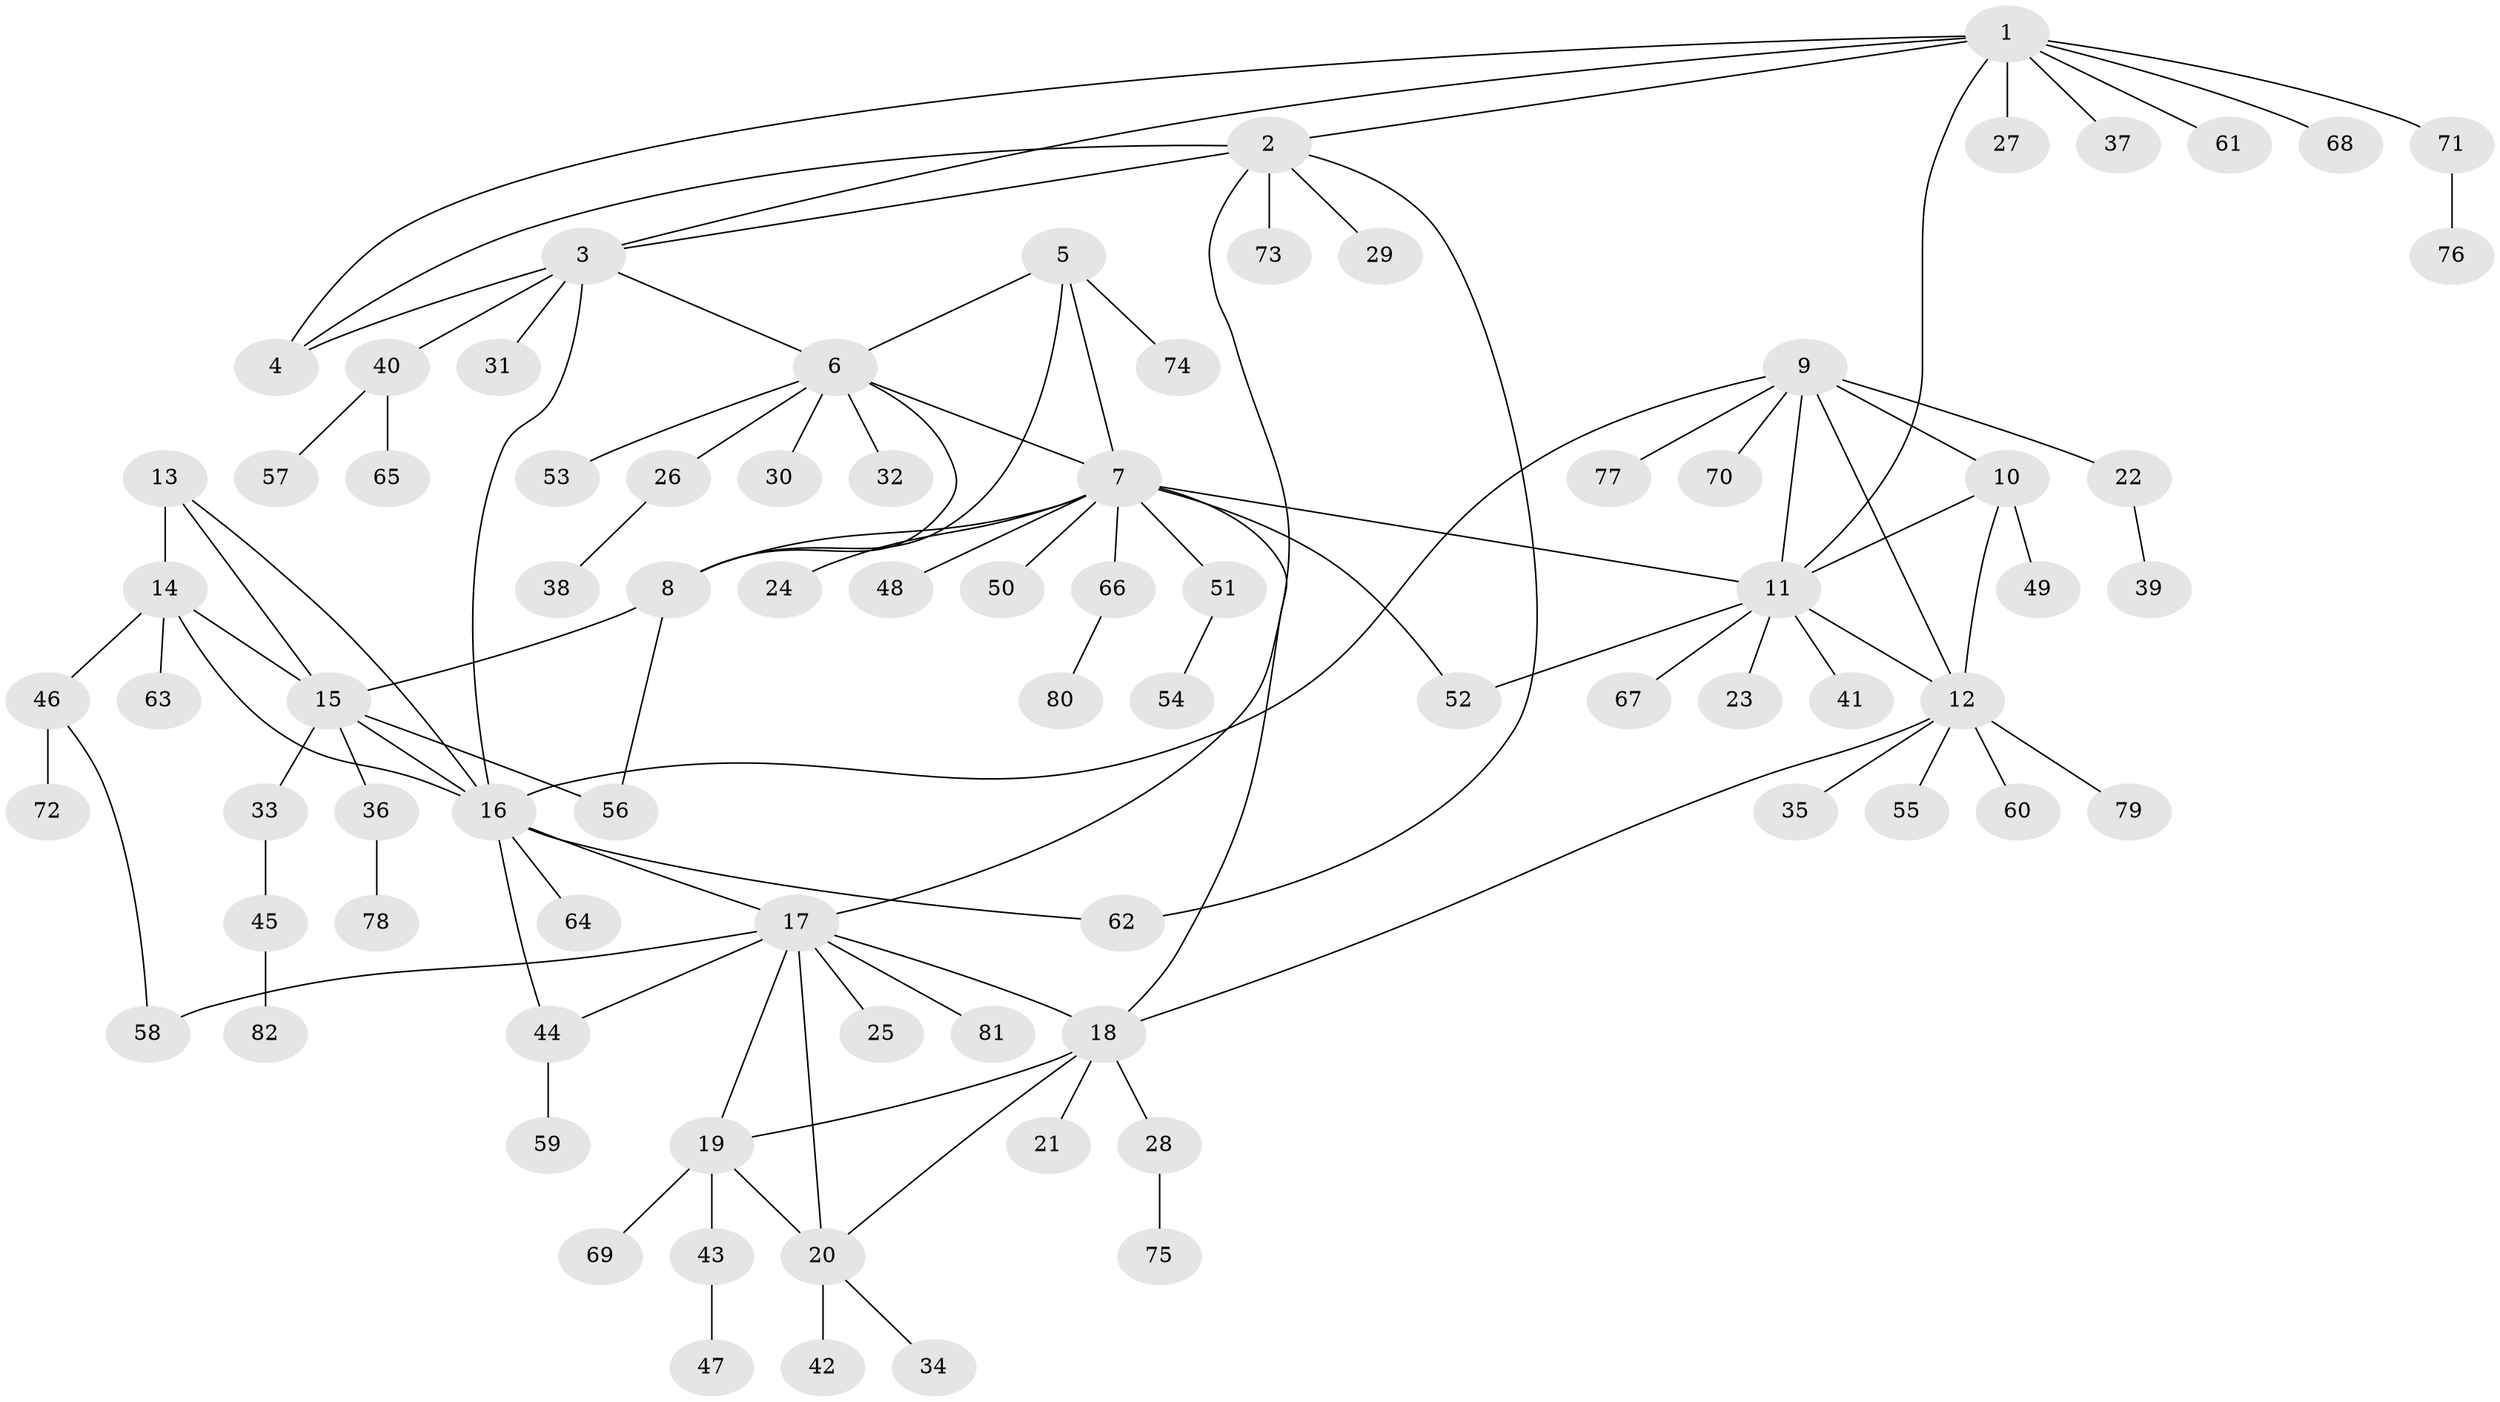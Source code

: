// coarse degree distribution, {8: 0.06896551724137931, 6: 0.06896551724137931, 3: 0.06896551724137931, 7: 0.05172413793103448, 10: 0.017241379310344827, 5: 0.017241379310344827, 4: 0.05172413793103448, 1: 0.4482758620689655, 2: 0.20689655172413793}
// Generated by graph-tools (version 1.1) at 2025/52/03/04/25 22:52:45]
// undirected, 82 vertices, 107 edges
graph export_dot {
  node [color=gray90,style=filled];
  1;
  2;
  3;
  4;
  5;
  6;
  7;
  8;
  9;
  10;
  11;
  12;
  13;
  14;
  15;
  16;
  17;
  18;
  19;
  20;
  21;
  22;
  23;
  24;
  25;
  26;
  27;
  28;
  29;
  30;
  31;
  32;
  33;
  34;
  35;
  36;
  37;
  38;
  39;
  40;
  41;
  42;
  43;
  44;
  45;
  46;
  47;
  48;
  49;
  50;
  51;
  52;
  53;
  54;
  55;
  56;
  57;
  58;
  59;
  60;
  61;
  62;
  63;
  64;
  65;
  66;
  67;
  68;
  69;
  70;
  71;
  72;
  73;
  74;
  75;
  76;
  77;
  78;
  79;
  80;
  81;
  82;
  1 -- 2;
  1 -- 3;
  1 -- 4;
  1 -- 11;
  1 -- 27;
  1 -- 37;
  1 -- 61;
  1 -- 68;
  1 -- 71;
  2 -- 3;
  2 -- 4;
  2 -- 17;
  2 -- 29;
  2 -- 62;
  2 -- 73;
  3 -- 4;
  3 -- 6;
  3 -- 16;
  3 -- 31;
  3 -- 40;
  5 -- 6;
  5 -- 7;
  5 -- 8;
  5 -- 74;
  6 -- 7;
  6 -- 8;
  6 -- 26;
  6 -- 30;
  6 -- 32;
  6 -- 53;
  7 -- 8;
  7 -- 11;
  7 -- 18;
  7 -- 24;
  7 -- 48;
  7 -- 50;
  7 -- 51;
  7 -- 52;
  7 -- 66;
  8 -- 15;
  8 -- 56;
  9 -- 10;
  9 -- 11;
  9 -- 12;
  9 -- 16;
  9 -- 22;
  9 -- 70;
  9 -- 77;
  10 -- 11;
  10 -- 12;
  10 -- 49;
  11 -- 12;
  11 -- 23;
  11 -- 41;
  11 -- 52;
  11 -- 67;
  12 -- 18;
  12 -- 35;
  12 -- 55;
  12 -- 60;
  12 -- 79;
  13 -- 14;
  13 -- 15;
  13 -- 16;
  14 -- 15;
  14 -- 16;
  14 -- 46;
  14 -- 63;
  15 -- 16;
  15 -- 33;
  15 -- 36;
  15 -- 56;
  16 -- 17;
  16 -- 44;
  16 -- 62;
  16 -- 64;
  17 -- 18;
  17 -- 19;
  17 -- 20;
  17 -- 25;
  17 -- 44;
  17 -- 58;
  17 -- 81;
  18 -- 19;
  18 -- 20;
  18 -- 21;
  18 -- 28;
  19 -- 20;
  19 -- 43;
  19 -- 69;
  20 -- 34;
  20 -- 42;
  22 -- 39;
  26 -- 38;
  28 -- 75;
  33 -- 45;
  36 -- 78;
  40 -- 57;
  40 -- 65;
  43 -- 47;
  44 -- 59;
  45 -- 82;
  46 -- 58;
  46 -- 72;
  51 -- 54;
  66 -- 80;
  71 -- 76;
}
